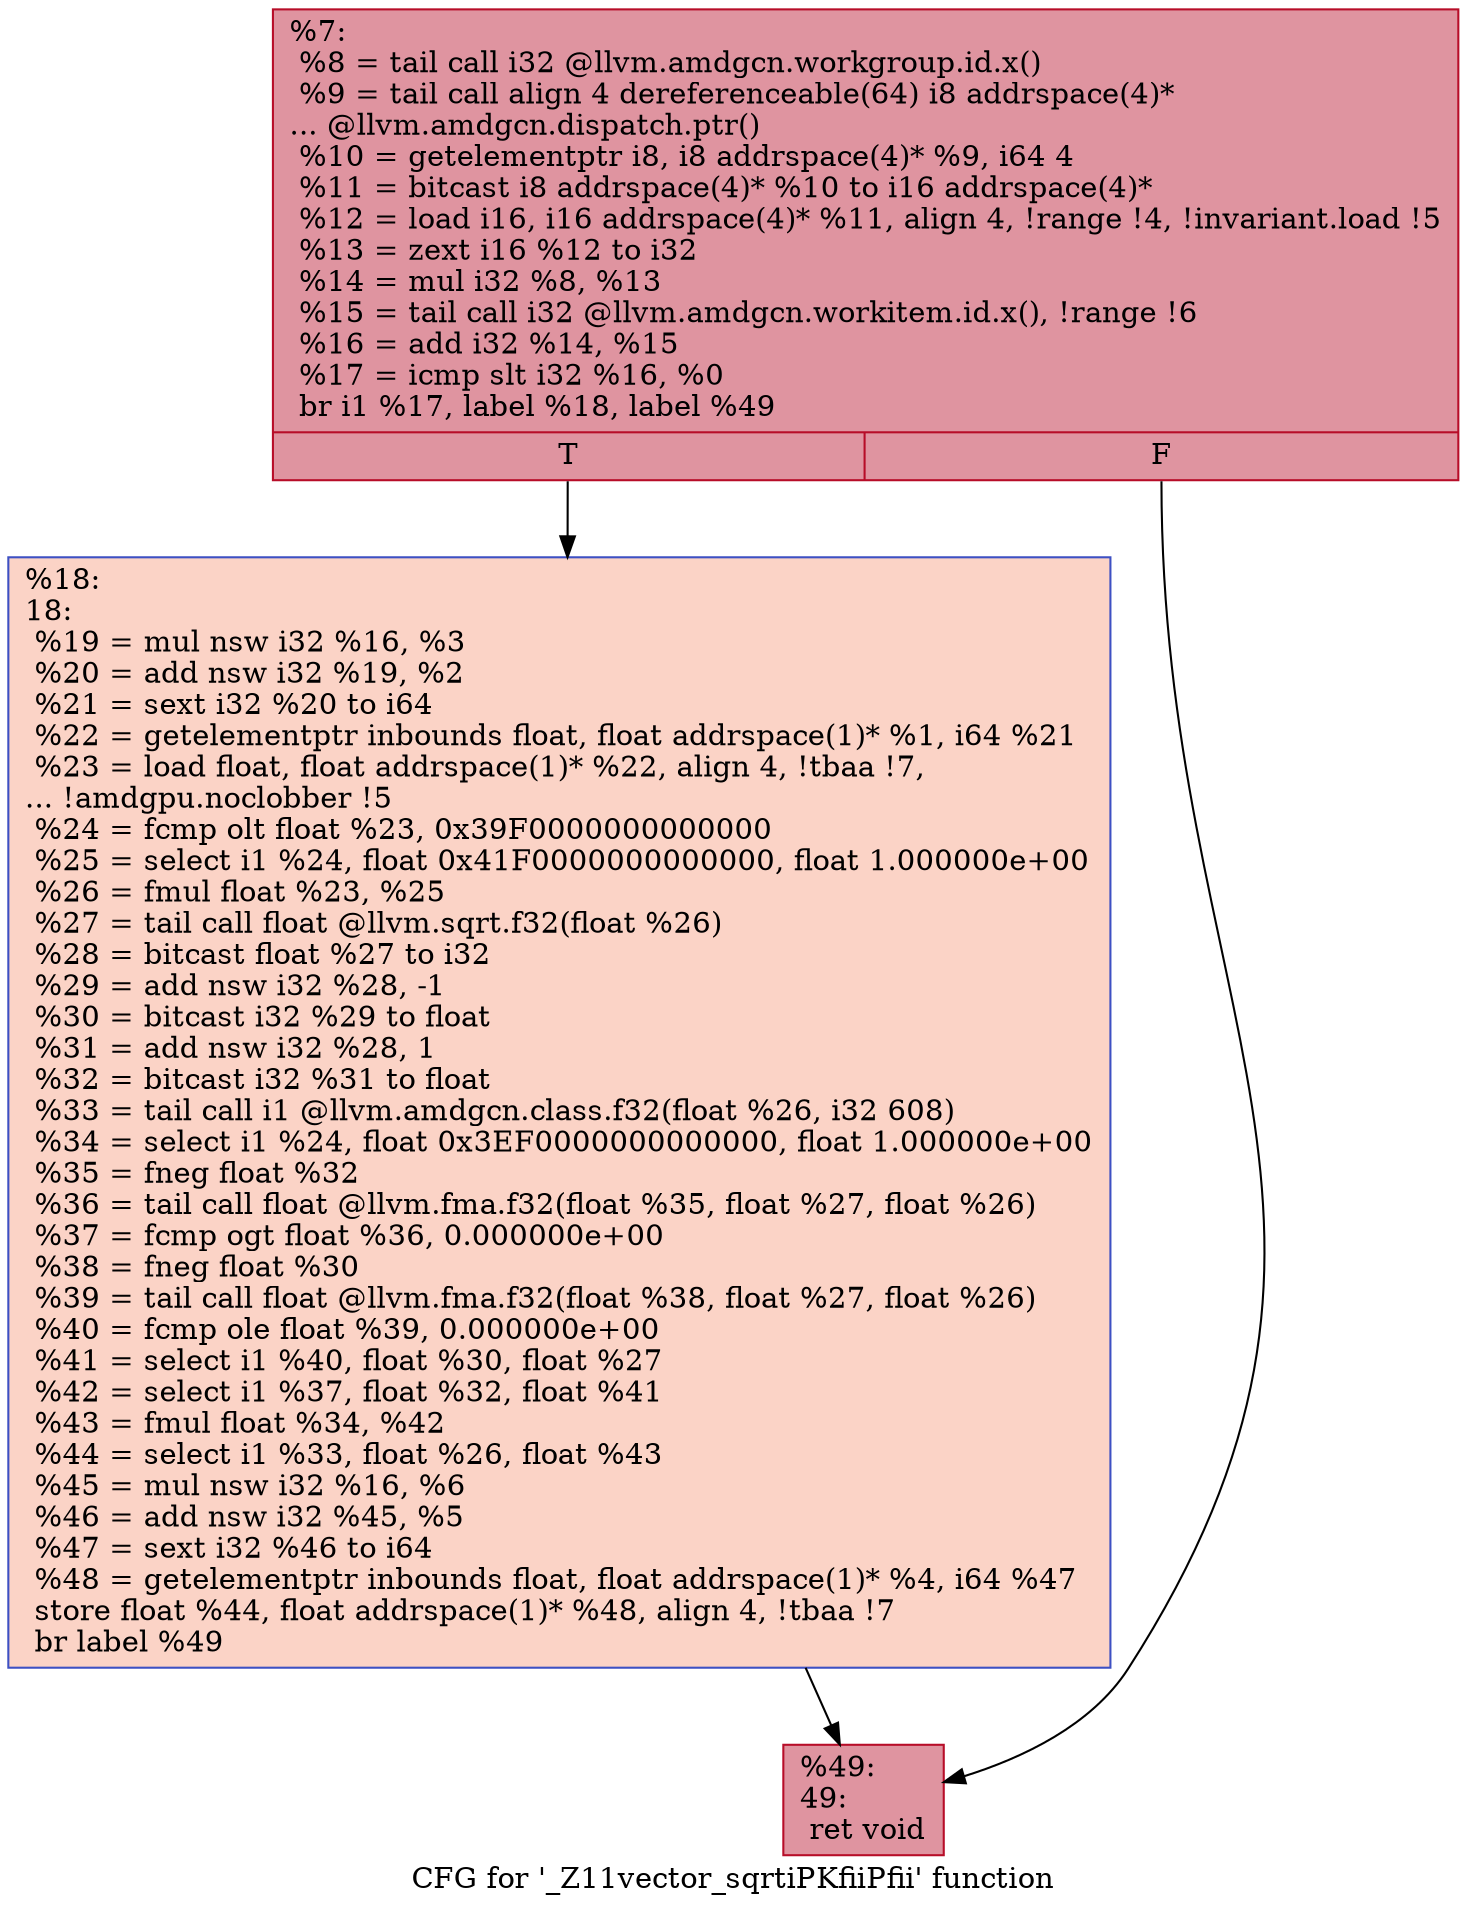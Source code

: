 digraph "CFG for '_Z11vector_sqrtiPKfiiPfii' function" {
	label="CFG for '_Z11vector_sqrtiPKfiiPfii' function";

	Node0x4923740 [shape=record,color="#b70d28ff", style=filled, fillcolor="#b70d2870",label="{%7:\l  %8 = tail call i32 @llvm.amdgcn.workgroup.id.x()\l  %9 = tail call align 4 dereferenceable(64) i8 addrspace(4)*\l... @llvm.amdgcn.dispatch.ptr()\l  %10 = getelementptr i8, i8 addrspace(4)* %9, i64 4\l  %11 = bitcast i8 addrspace(4)* %10 to i16 addrspace(4)*\l  %12 = load i16, i16 addrspace(4)* %11, align 4, !range !4, !invariant.load !5\l  %13 = zext i16 %12 to i32\l  %14 = mul i32 %8, %13\l  %15 = tail call i32 @llvm.amdgcn.workitem.id.x(), !range !6\l  %16 = add i32 %14, %15\l  %17 = icmp slt i32 %16, %0\l  br i1 %17, label %18, label %49\l|{<s0>T|<s1>F}}"];
	Node0x4923740:s0 -> Node0x4925670;
	Node0x4923740:s1 -> Node0x4925700;
	Node0x4925670 [shape=record,color="#3d50c3ff", style=filled, fillcolor="#f59c7d70",label="{%18:\l18:                                               \l  %19 = mul nsw i32 %16, %3\l  %20 = add nsw i32 %19, %2\l  %21 = sext i32 %20 to i64\l  %22 = getelementptr inbounds float, float addrspace(1)* %1, i64 %21\l  %23 = load float, float addrspace(1)* %22, align 4, !tbaa !7,\l... !amdgpu.noclobber !5\l  %24 = fcmp olt float %23, 0x39F0000000000000\l  %25 = select i1 %24, float 0x41F0000000000000, float 1.000000e+00\l  %26 = fmul float %23, %25\l  %27 = tail call float @llvm.sqrt.f32(float %26)\l  %28 = bitcast float %27 to i32\l  %29 = add nsw i32 %28, -1\l  %30 = bitcast i32 %29 to float\l  %31 = add nsw i32 %28, 1\l  %32 = bitcast i32 %31 to float\l  %33 = tail call i1 @llvm.amdgcn.class.f32(float %26, i32 608)\l  %34 = select i1 %24, float 0x3EF0000000000000, float 1.000000e+00\l  %35 = fneg float %32\l  %36 = tail call float @llvm.fma.f32(float %35, float %27, float %26)\l  %37 = fcmp ogt float %36, 0.000000e+00\l  %38 = fneg float %30\l  %39 = tail call float @llvm.fma.f32(float %38, float %27, float %26)\l  %40 = fcmp ole float %39, 0.000000e+00\l  %41 = select i1 %40, float %30, float %27\l  %42 = select i1 %37, float %32, float %41\l  %43 = fmul float %34, %42\l  %44 = select i1 %33, float %26, float %43\l  %45 = mul nsw i32 %16, %6\l  %46 = add nsw i32 %45, %5\l  %47 = sext i32 %46 to i64\l  %48 = getelementptr inbounds float, float addrspace(1)* %4, i64 %47\l  store float %44, float addrspace(1)* %48, align 4, !tbaa !7\l  br label %49\l}"];
	Node0x4925670 -> Node0x4925700;
	Node0x4925700 [shape=record,color="#b70d28ff", style=filled, fillcolor="#b70d2870",label="{%49:\l49:                                               \l  ret void\l}"];
}
